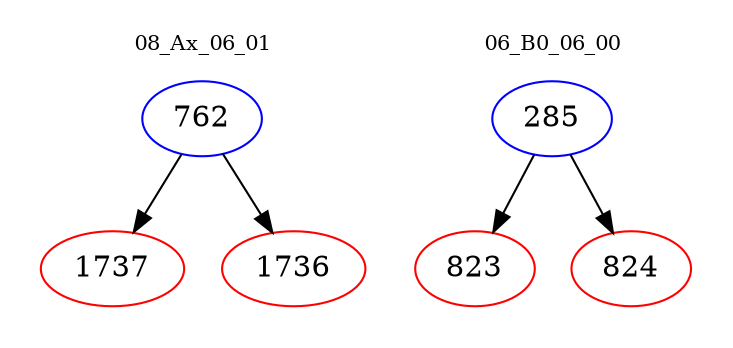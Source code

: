 digraph{
subgraph cluster_0 {
color = white
label = "08_Ax_06_01";
fontsize=10;
T0_762 [label="762", color="blue"]
T0_762 -> T0_1737 [color="black"]
T0_1737 [label="1737", color="red"]
T0_762 -> T0_1736 [color="black"]
T0_1736 [label="1736", color="red"]
}
subgraph cluster_1 {
color = white
label = "06_B0_06_00";
fontsize=10;
T1_285 [label="285", color="blue"]
T1_285 -> T1_823 [color="black"]
T1_823 [label="823", color="red"]
T1_285 -> T1_824 [color="black"]
T1_824 [label="824", color="red"]
}
}
